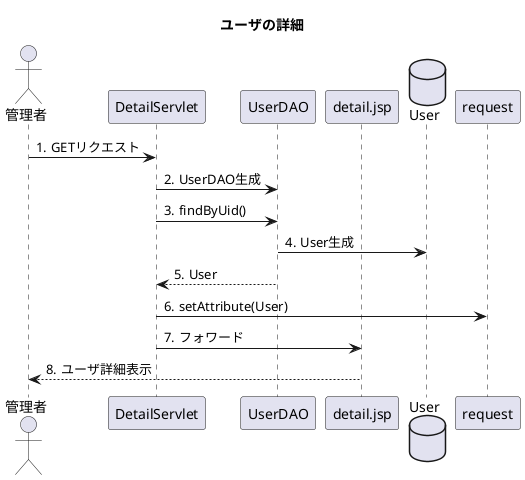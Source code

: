 @startuml
title ユーザの詳細

autonumber "#."

actor 管理者
participant DetailServlet
participant UserDAO
participant detail.jsp
database User


管理者 -> DetailServlet:GETリクエスト
DetailServlet -> UserDAO :UserDAO生成
DetailServlet -> UserDAO :findByUid()
UserDAO -> User:User生成
UserDAO --> DetailServlet:User
DetailServlet -> request:setAttribute(User)
DetailServlet -> detail.jsp:フォワード
detail.jsp --> 管理者:ユーザ詳細表示


@enduml